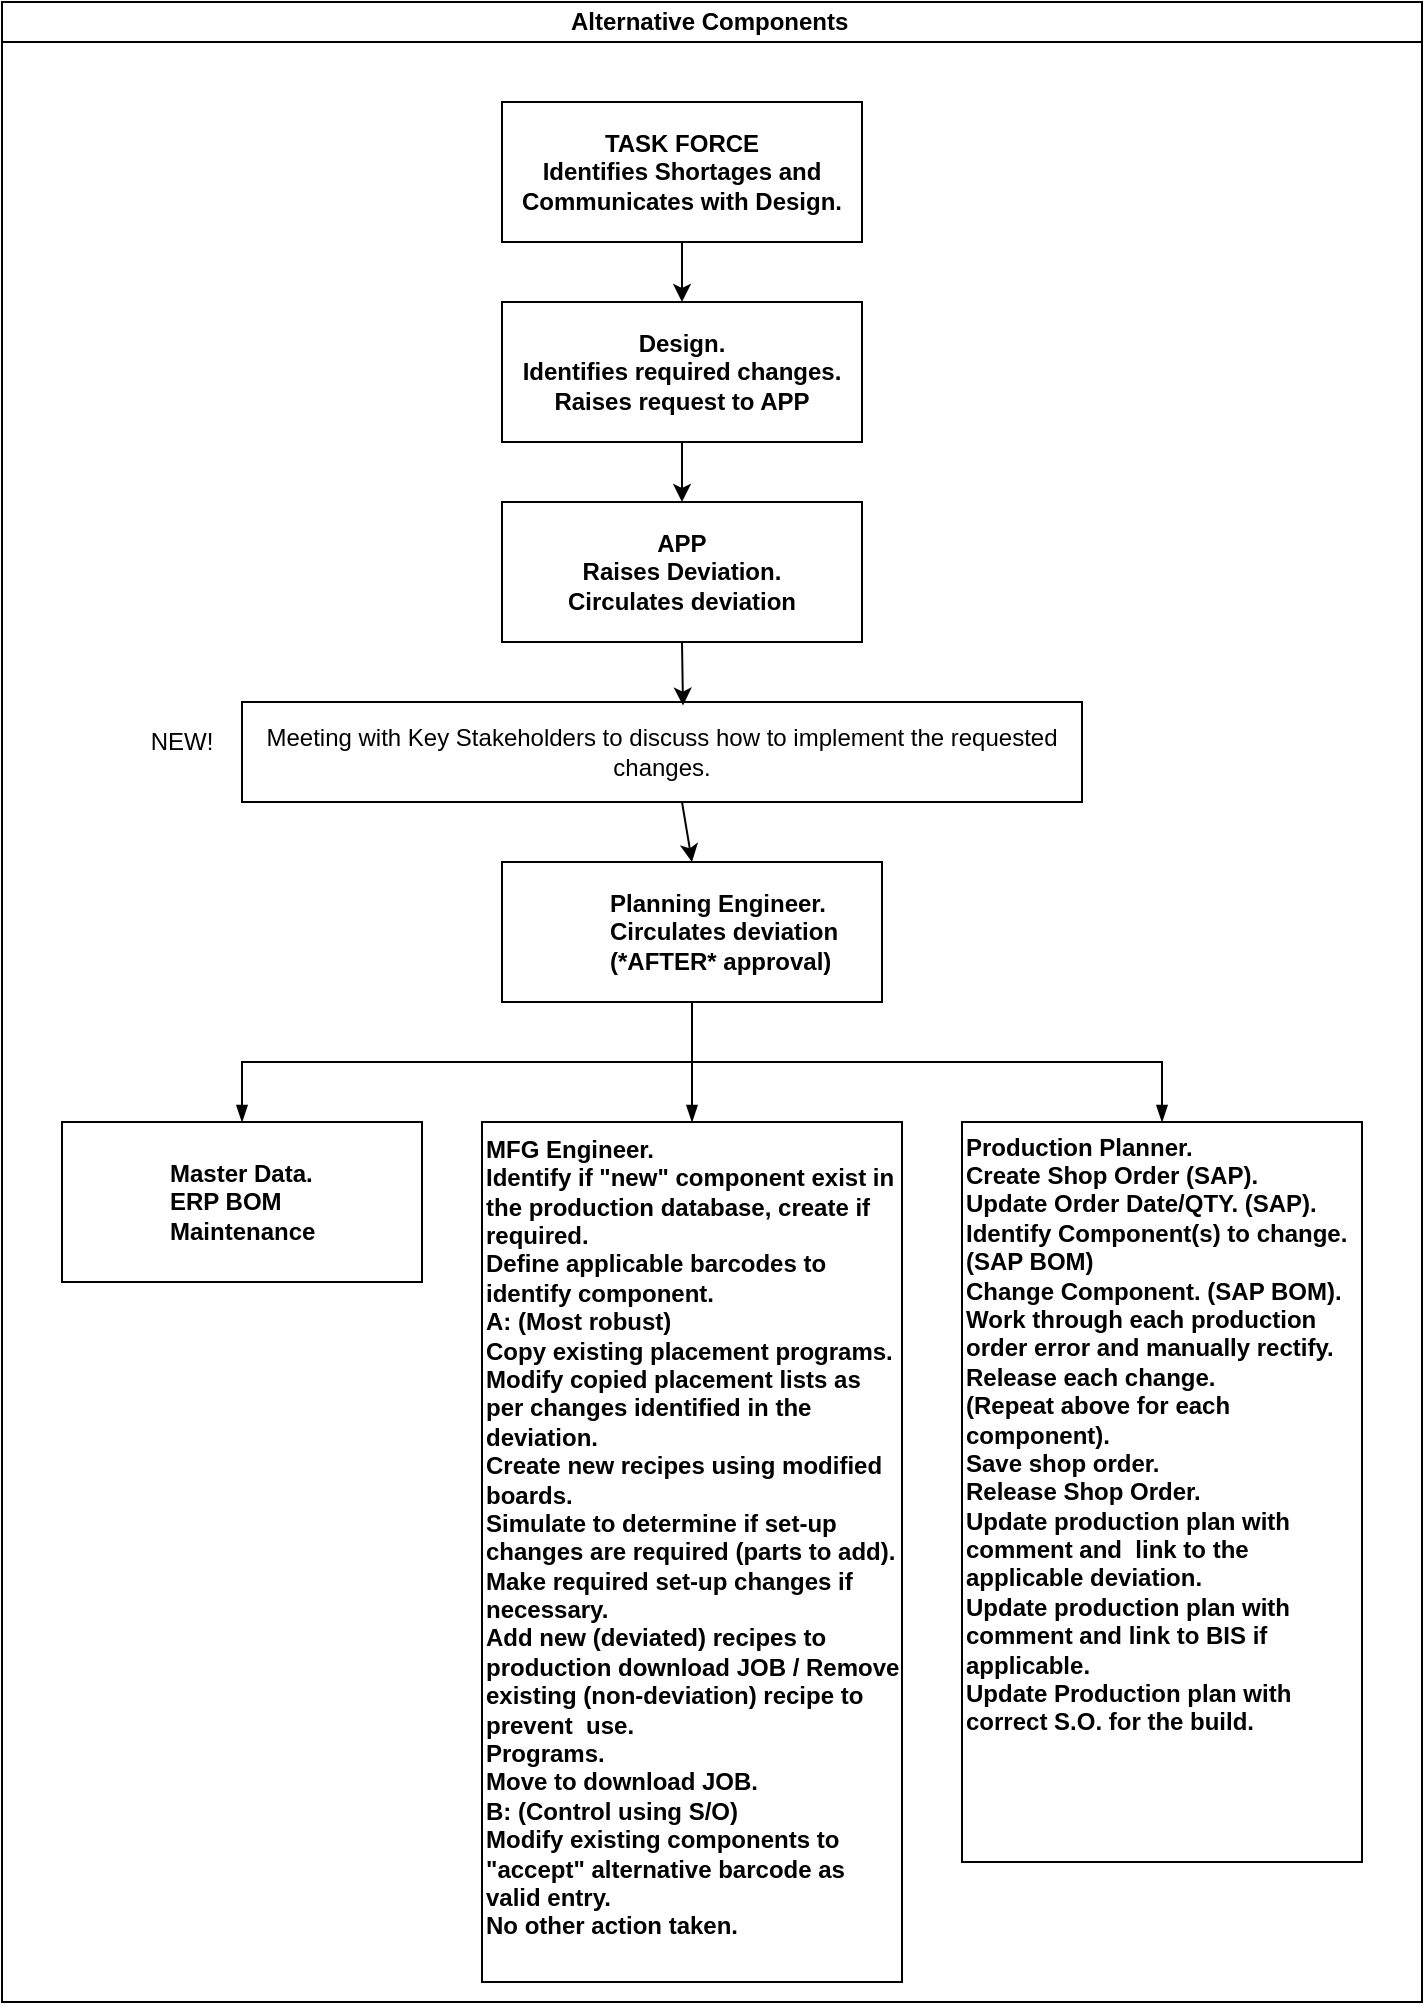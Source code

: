 <mxfile version="15.3.8" type="github">
  <diagram id="prtHgNgQTEPvFCAcTncT" name="Page-1">
    <mxGraphModel dx="1038" dy="547" grid="1" gridSize="10" guides="1" tooltips="1" connect="1" arrows="1" fold="1" page="1" pageScale="1" pageWidth="827" pageHeight="1169" math="0" shadow="0">
      <root>
        <mxCell id="0" />
        <mxCell id="1" parent="0" />
        <mxCell id="es1huuqaGist6g62GL2a-3" value="" style="rounded=0;whiteSpace=wrap;html=1;align=center;" parent="1" vertex="1">
          <mxGeometry x="160" y="390" width="420" height="50" as="geometry" />
        </mxCell>
        <mxCell id="dNxyNK7c78bLwvsdeMH5-11" value="Alternative Components&amp;nbsp;" style="swimlane;html=1;startSize=20;horizontal=1;containerType=tree;glass=0;align=center;" parent="1" vertex="1">
          <mxGeometry x="40" y="40" width="710" height="1000" as="geometry" />
        </mxCell>
        <UserObject label="Planning Engineer.&lt;br&gt;Circulates deviation (*AFTER* approval)" name="Tessa Miller" position="CFO" location="Office 1" email="me@example.com" placeholders="1" id="dNxyNK7c78bLwvsdeMH5-12">
          <mxCell style="label;whiteSpace=wrap;html=1;rounded=0;glass=0;treeMoving=1;treeFolding=1;" parent="dNxyNK7c78bLwvsdeMH5-11" vertex="1">
            <mxGeometry x="250" y="430" width="190" height="70" as="geometry" />
          </mxCell>
        </UserObject>
        <mxCell id="dNxyNK7c78bLwvsdeMH5-13" value="" style="endArrow=blockThin;endFill=1;fontSize=11;edgeStyle=elbowEdgeStyle;elbow=vertical;rounded=0;" parent="dNxyNK7c78bLwvsdeMH5-11" source="dNxyNK7c78bLwvsdeMH5-12" target="dNxyNK7c78bLwvsdeMH5-14" edge="1">
          <mxGeometry relative="1" as="geometry" />
        </mxCell>
        <UserObject label="Master Data.&lt;br&gt;ERP BOM Maintenance" name="Edward Morrison" position="Brand Manager" location="Office 2" email="me@example.com" placeholders="1" id="dNxyNK7c78bLwvsdeMH5-14">
          <mxCell style="label;whiteSpace=wrap;html=1;rounded=0;glass=0;treeFolding=1;treeMoving=1;" parent="dNxyNK7c78bLwvsdeMH5-11" vertex="1">
            <mxGeometry x="30" y="560" width="180" height="80" as="geometry" />
          </mxCell>
        </UserObject>
        <mxCell id="dNxyNK7c78bLwvsdeMH5-15" value="" style="endArrow=blockThin;endFill=1;fontSize=11;edgeStyle=elbowEdgeStyle;elbow=vertical;rounded=0;" parent="dNxyNK7c78bLwvsdeMH5-11" source="dNxyNK7c78bLwvsdeMH5-12" target="dNxyNK7c78bLwvsdeMH5-16" edge="1">
          <mxGeometry relative="1" as="geometry" />
        </mxCell>
        <UserObject label="MFG Engineer.&lt;br&gt;Identify if &quot;new&quot; component exist in the production database, create if required.&lt;br&gt;Define applicable barcodes to identify component.&lt;br&gt;A: (Most robust)&lt;br&gt;Copy existing placement programs.&lt;br&gt;Modify copied placement lists as per changes identified in the deviation.&lt;br&gt;Create new recipes using modified boards.&lt;br&gt;Simulate to determine if set-up changes are required (parts to add).&lt;br&gt;Make required set-up changes if necessary.&lt;br&gt;Add new (deviated) recipes to production download JOB / Remove existing (non-deviation) recipe to prevent&amp;nbsp; use.&lt;br&gt;Programs.&lt;br&gt;&lt;div&gt;&lt;span&gt;Move to download JOB.&lt;/span&gt;&lt;/div&gt;&lt;div&gt;&lt;span&gt;B: (Control using S/O)&lt;/span&gt;&lt;/div&gt;&lt;div&gt;&lt;span&gt;Modify existing&amp;nbsp;components&amp;nbsp;to &quot;accept&quot; alternative barcode as valid entry.&lt;/span&gt;&lt;/div&gt;&lt;div&gt;&lt;span&gt;No other action taken.&lt;/span&gt;&lt;/div&gt;&lt;div&gt;&lt;span&gt;&lt;br&gt;&lt;/span&gt;&lt;/div&gt;" name="Evan Valet" position="HR Director" location="Office 4" email="me@example.com" placeholders="1" id="dNxyNK7c78bLwvsdeMH5-16">
          <mxCell style="label;whiteSpace=wrap;html=1;rounded=0;glass=0;treeFolding=1;treeMoving=1;spacingLeft=0;align=left;" parent="dNxyNK7c78bLwvsdeMH5-11" vertex="1">
            <mxGeometry x="240" y="560" width="210" height="430" as="geometry" />
          </mxCell>
        </UserObject>
        <mxCell id="dNxyNK7c78bLwvsdeMH5-17" value="" style="endArrow=blockThin;endFill=1;fontSize=11;edgeStyle=elbowEdgeStyle;elbow=vertical;rounded=0;" parent="dNxyNK7c78bLwvsdeMH5-11" source="dNxyNK7c78bLwvsdeMH5-12" target="dNxyNK7c78bLwvsdeMH5-18" edge="1">
          <mxGeometry relative="1" as="geometry" />
        </mxCell>
        <UserObject label="&lt;div&gt;&lt;span&gt;Production Planner.&lt;/span&gt;&lt;/div&gt;&lt;div&gt;&lt;span&gt;Create Shop Order (SAP).&lt;/span&gt;&lt;/div&gt;&lt;div&gt;&lt;span&gt;Update Order Date/QTY. (SAP).&lt;/span&gt;&lt;/div&gt;&lt;div&gt;&lt;span&gt;Identify Component(s) to change.(SAP BOM)&lt;/span&gt;&lt;/div&gt;&lt;div&gt;&lt;span&gt;Change Component. (SAP BOM).&lt;/span&gt;&lt;/div&gt;&lt;div&gt;Work through each production order error and manually rectify.&lt;/div&gt;&lt;div&gt;Release each change.&lt;/div&gt;&lt;div&gt;(Repeat above for each component).&lt;/div&gt;&lt;div&gt;Save shop order.&lt;/div&gt;&lt;div&gt;Release Shop Order.&lt;/div&gt;&lt;div&gt;Update production plan with comment and&amp;nbsp; link to the applicable deviation.&lt;/div&gt;&lt;div&gt;Update production plan with comment and link to BIS if applicable.&lt;/div&gt;&lt;div&gt;Update Production plan with correct S.O. for the build.&lt;/div&gt;&lt;div&gt;&lt;br&gt;&lt;/div&gt;&lt;div&gt;&lt;span&gt;&lt;br&gt;&lt;/span&gt;&lt;/div&gt;&lt;div&gt;&lt;span&gt;&lt;br&gt;&lt;/span&gt;&lt;/div&gt;&lt;div&gt;&lt;span&gt;&lt;br&gt;&lt;/span&gt;&lt;/div&gt;" name="Alison Donovan" position="System Admin" location="Office 3" email="me@example.com" placeholders="1" id="dNxyNK7c78bLwvsdeMH5-18">
          <mxCell style="label;whiteSpace=wrap;html=1;rounded=0;glass=0;align=left;spacingLeft=0;" parent="dNxyNK7c78bLwvsdeMH5-11" vertex="1">
            <mxGeometry x="480" y="560" width="200" height="370" as="geometry" />
          </mxCell>
        </UserObject>
        <UserObject label="APP&lt;br&gt;Raises Deviation.&lt;br&gt;Circulates deviation" name="Tessa Miller" position="CFO" location="Office 1" email="me@example.com" placeholders="1" id="MjClccZMk18TQqdO_Fq8-1">
          <mxCell style="label;whiteSpace=wrap;html=1;rounded=0;glass=0;treeMoving=1;treeFolding=1;align=center;spacingLeft=0;" parent="dNxyNK7c78bLwvsdeMH5-11" vertex="1">
            <mxGeometry x="250" y="250" width="180" height="70" as="geometry" />
          </mxCell>
        </UserObject>
        <UserObject label="Design.&lt;br&gt;Identifies required changes.&lt;br&gt;Raises request to APP" name="Tessa Miller" position="CFO" location="Office 1" email="me@example.com" placeholders="1" id="MjClccZMk18TQqdO_Fq8-3">
          <mxCell style="label;whiteSpace=wrap;html=1;rounded=0;glass=0;treeMoving=1;treeFolding=1;spacingLeft=0;align=center;" parent="dNxyNK7c78bLwvsdeMH5-11" vertex="1">
            <mxGeometry x="250" y="150" width="180" height="70" as="geometry" />
          </mxCell>
        </UserObject>
        <mxCell id="MjClccZMk18TQqdO_Fq8-2" value="Meeting with Key Stakeholders to discuss how to implement the requested changes." style="text;html=1;strokeColor=none;fillColor=none;align=center;verticalAlign=middle;whiteSpace=wrap;rounded=0;hachureGap=4;pointerEvents=0;" parent="dNxyNK7c78bLwvsdeMH5-11" vertex="1">
          <mxGeometry x="130" y="340" width="400" height="70" as="geometry" />
        </mxCell>
        <UserObject label="TASK FORCE&lt;br&gt;Identifies Shortages and&lt;br&gt;Communicates with Design." name="Tessa Miller" position="CFO" location="Office 1" email="me@example.com" placeholders="1" id="MjClccZMk18TQqdO_Fq8-4">
          <mxCell style="label;whiteSpace=wrap;html=1;rounded=0;glass=0;treeMoving=1;treeFolding=1;align=center;spacingLeft=0;" parent="dNxyNK7c78bLwvsdeMH5-11" vertex="1">
            <mxGeometry x="250" y="50" width="180" height="70" as="geometry" />
          </mxCell>
        </UserObject>
        <mxCell id="es1huuqaGist6g62GL2a-1" value="" style="endArrow=classic;html=1;exitX=0.5;exitY=1;exitDx=0;exitDy=0;entryX=0.5;entryY=0;entryDx=0;entryDy=0;" parent="dNxyNK7c78bLwvsdeMH5-11" source="MjClccZMk18TQqdO_Fq8-4" target="MjClccZMk18TQqdO_Fq8-3" edge="1">
          <mxGeometry width="50" height="50" relative="1" as="geometry">
            <mxPoint x="350" y="260" as="sourcePoint" />
            <mxPoint x="400" y="210" as="targetPoint" />
          </mxGeometry>
        </mxCell>
        <mxCell id="es1huuqaGist6g62GL2a-2" value="" style="endArrow=classic;html=1;exitX=0.5;exitY=1;exitDx=0;exitDy=0;entryX=0.5;entryY=0;entryDx=0;entryDy=0;" parent="dNxyNK7c78bLwvsdeMH5-11" source="MjClccZMk18TQqdO_Fq8-3" target="MjClccZMk18TQqdO_Fq8-1" edge="1">
          <mxGeometry width="50" height="50" relative="1" as="geometry">
            <mxPoint x="350" y="260" as="sourcePoint" />
            <mxPoint x="400" y="210" as="targetPoint" />
          </mxGeometry>
        </mxCell>
        <mxCell id="es1huuqaGist6g62GL2a-5" value="NEW!" style="text;html=1;strokeColor=none;fillColor=none;align=center;verticalAlign=middle;whiteSpace=wrap;rounded=0;" parent="dNxyNK7c78bLwvsdeMH5-11" vertex="1">
          <mxGeometry x="70" y="360" width="40" height="20" as="geometry" />
        </mxCell>
        <mxCell id="es1huuqaGist6g62GL2a-4" value="" style="endArrow=classic;html=1;exitX=0.5;exitY=1;exitDx=0;exitDy=0;entryX=0.525;entryY=0.036;entryDx=0;entryDy=0;entryPerimeter=0;" parent="1" source="MjClccZMk18TQqdO_Fq8-1" target="es1huuqaGist6g62GL2a-3" edge="1">
          <mxGeometry width="50" height="50" relative="1" as="geometry">
            <mxPoint x="390" y="440" as="sourcePoint" />
            <mxPoint x="440" y="390" as="targetPoint" />
          </mxGeometry>
        </mxCell>
        <mxCell id="es1huuqaGist6g62GL2a-6" value="" style="endArrow=classic;html=1;entryX=0.5;entryY=0;entryDx=0;entryDy=0;" parent="1" target="dNxyNK7c78bLwvsdeMH5-12" edge="1">
          <mxGeometry width="50" height="50" relative="1" as="geometry">
            <mxPoint x="380" y="440" as="sourcePoint" />
            <mxPoint x="440" y="540" as="targetPoint" />
          </mxGeometry>
        </mxCell>
      </root>
    </mxGraphModel>
  </diagram>
</mxfile>
